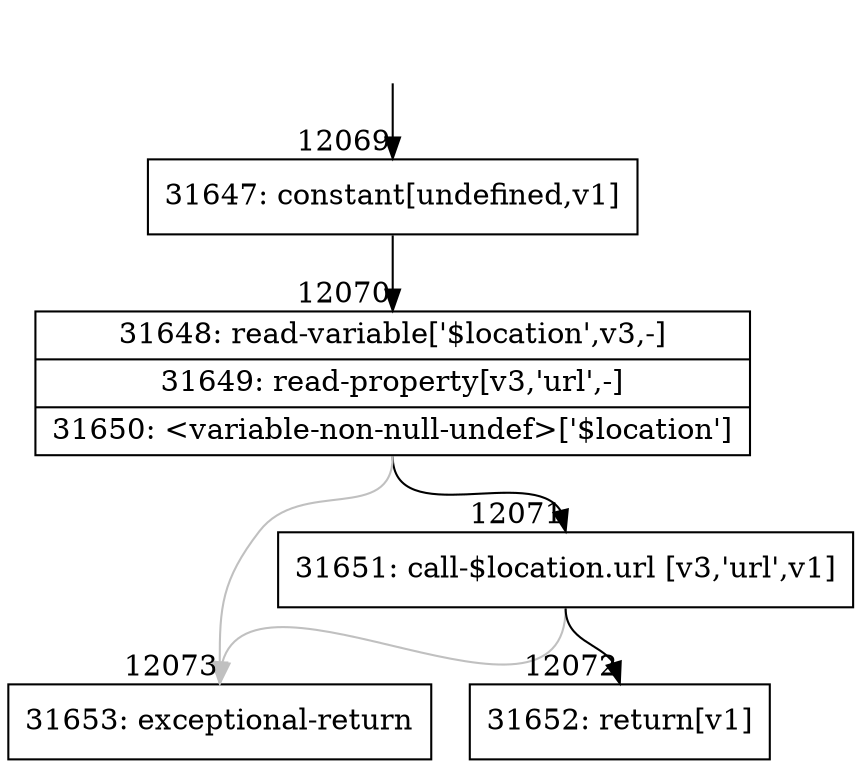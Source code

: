 digraph {
rankdir="TD"
BB_entry938[shape=none,label=""];
BB_entry938 -> BB12069 [tailport=s, headport=n, headlabel="    12069"]
BB12069 [shape=record label="{31647: constant[undefined,v1]}" ] 
BB12069 -> BB12070 [tailport=s, headport=n, headlabel="      12070"]
BB12070 [shape=record label="{31648: read-variable['$location',v3,-]|31649: read-property[v3,'url',-]|31650: \<variable-non-null-undef\>['$location']}" ] 
BB12070 -> BB12071 [tailport=s, headport=n, headlabel="      12071"]
BB12070 -> BB12073 [tailport=s, headport=n, color=gray, headlabel="      12073"]
BB12071 [shape=record label="{31651: call-$location.url [v3,'url',v1]}" ] 
BB12071 -> BB12072 [tailport=s, headport=n, headlabel="      12072"]
BB12071 -> BB12073 [tailport=s, headport=n, color=gray]
BB12072 [shape=record label="{31652: return[v1]}" ] 
BB12073 [shape=record label="{31653: exceptional-return}" ] 
//#$~ 17625
}
